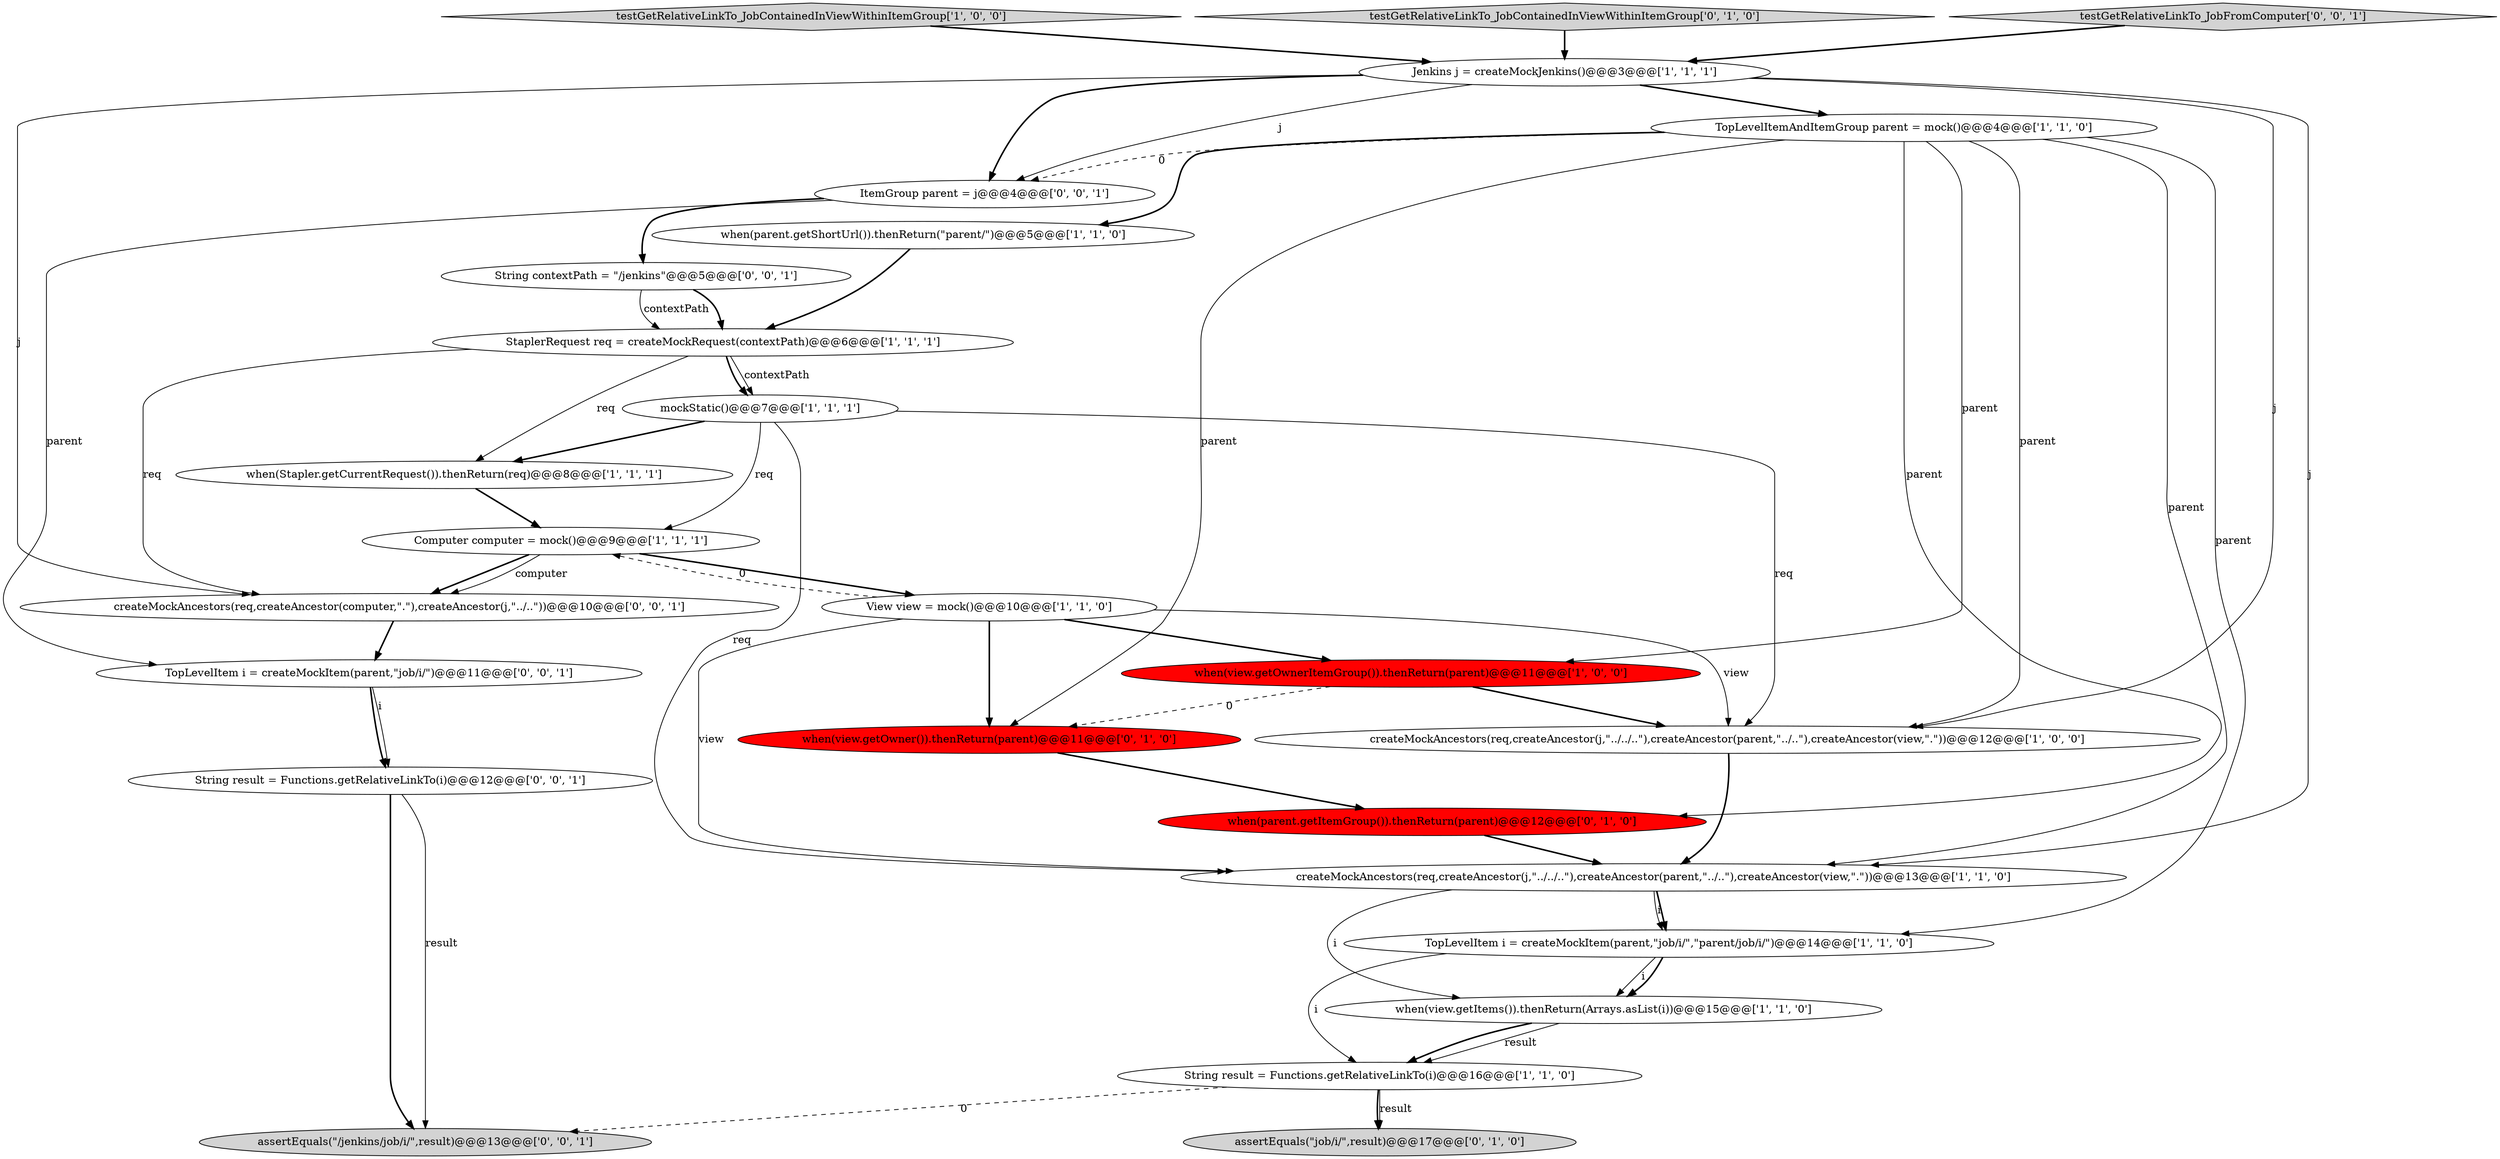 digraph {
4 [style = filled, label = "createMockAncestors(req,createAncestor(j,\"../../..\"),createAncestor(parent,\"../..\"),createAncestor(view,\".\"))@@@12@@@['1', '0', '0']", fillcolor = white, shape = ellipse image = "AAA0AAABBB1BBB"];
12 [style = filled, label = "TopLevelItemAndItemGroup parent = mock()@@@4@@@['1', '1', '0']", fillcolor = white, shape = ellipse image = "AAA0AAABBB1BBB"];
2 [style = filled, label = "Jenkins j = createMockJenkins()@@@3@@@['1', '1', '1']", fillcolor = white, shape = ellipse image = "AAA0AAABBB1BBB"];
3 [style = filled, label = "View view = mock()@@@10@@@['1', '1', '0']", fillcolor = white, shape = ellipse image = "AAA0AAABBB1BBB"];
25 [style = filled, label = "ItemGroup parent = j@@@4@@@['0', '0', '1']", fillcolor = white, shape = ellipse image = "AAA0AAABBB3BBB"];
24 [style = filled, label = "createMockAncestors(req,createAncestor(computer,\".\"),createAncestor(j,\"../..\"))@@@10@@@['0', '0', '1']", fillcolor = white, shape = ellipse image = "AAA0AAABBB3BBB"];
22 [style = filled, label = "TopLevelItem i = createMockItem(parent,\"job/i/\")@@@11@@@['0', '0', '1']", fillcolor = white, shape = ellipse image = "AAA0AAABBB3BBB"];
19 [style = filled, label = "String result = Functions.getRelativeLinkTo(i)@@@12@@@['0', '0', '1']", fillcolor = white, shape = ellipse image = "AAA0AAABBB3BBB"];
11 [style = filled, label = "when(view.getOwnerItemGroup()).thenReturn(parent)@@@11@@@['1', '0', '0']", fillcolor = red, shape = ellipse image = "AAA1AAABBB1BBB"];
1 [style = filled, label = "mockStatic()@@@7@@@['1', '1', '1']", fillcolor = white, shape = ellipse image = "AAA0AAABBB1BBB"];
16 [style = filled, label = "when(view.getOwner()).thenReturn(parent)@@@11@@@['0', '1', '0']", fillcolor = red, shape = ellipse image = "AAA1AAABBB2BBB"];
9 [style = filled, label = "testGetRelativeLinkTo_JobContainedInViewWithinItemGroup['1', '0', '0']", fillcolor = lightgray, shape = diamond image = "AAA0AAABBB1BBB"];
7 [style = filled, label = "when(view.getItems()).thenReturn(Arrays.asList(i))@@@15@@@['1', '1', '0']", fillcolor = white, shape = ellipse image = "AAA0AAABBB1BBB"];
13 [style = filled, label = "StaplerRequest req = createMockRequest(contextPath)@@@6@@@['1', '1', '1']", fillcolor = white, shape = ellipse image = "AAA0AAABBB1BBB"];
15 [style = filled, label = "when(parent.getItemGroup()).thenReturn(parent)@@@12@@@['0', '1', '0']", fillcolor = red, shape = ellipse image = "AAA1AAABBB2BBB"];
10 [style = filled, label = "when(parent.getShortUrl()).thenReturn(\"parent/\")@@@5@@@['1', '1', '0']", fillcolor = white, shape = ellipse image = "AAA0AAABBB1BBB"];
18 [style = filled, label = "testGetRelativeLinkTo_JobContainedInViewWithinItemGroup['0', '1', '0']", fillcolor = lightgray, shape = diamond image = "AAA0AAABBB2BBB"];
21 [style = filled, label = "testGetRelativeLinkTo_JobFromComputer['0', '0', '1']", fillcolor = lightgray, shape = diamond image = "AAA0AAABBB3BBB"];
20 [style = filled, label = "String contextPath = \"/jenkins\"@@@5@@@['0', '0', '1']", fillcolor = white, shape = ellipse image = "AAA0AAABBB3BBB"];
6 [style = filled, label = "createMockAncestors(req,createAncestor(j,\"../../..\"),createAncestor(parent,\"../..\"),createAncestor(view,\".\"))@@@13@@@['1', '1', '0']", fillcolor = white, shape = ellipse image = "AAA0AAABBB1BBB"];
0 [style = filled, label = "when(Stapler.getCurrentRequest()).thenReturn(req)@@@8@@@['1', '1', '1']", fillcolor = white, shape = ellipse image = "AAA0AAABBB1BBB"];
14 [style = filled, label = "Computer computer = mock()@@@9@@@['1', '1', '1']", fillcolor = white, shape = ellipse image = "AAA0AAABBB1BBB"];
17 [style = filled, label = "assertEquals(\"job/i/\",result)@@@17@@@['0', '1', '0']", fillcolor = lightgray, shape = ellipse image = "AAA0AAABBB2BBB"];
23 [style = filled, label = "assertEquals(\"/jenkins/job/i/\",result)@@@13@@@['0', '0', '1']", fillcolor = lightgray, shape = ellipse image = "AAA0AAABBB3BBB"];
5 [style = filled, label = "TopLevelItem i = createMockItem(parent,\"job/i/\",\"parent/job/i/\")@@@14@@@['1', '1', '0']", fillcolor = white, shape = ellipse image = "AAA0AAABBB1BBB"];
8 [style = filled, label = "String result = Functions.getRelativeLinkTo(i)@@@16@@@['1', '1', '0']", fillcolor = white, shape = ellipse image = "AAA0AAABBB1BBB"];
13->1 [style = solid, label="contextPath"];
14->3 [style = bold, label=""];
16->15 [style = bold, label=""];
14->24 [style = bold, label=""];
2->24 [style = solid, label="j"];
20->13 [style = bold, label=""];
12->16 [style = solid, label="parent"];
14->24 [style = solid, label="computer"];
22->19 [style = bold, label=""];
4->6 [style = bold, label=""];
9->2 [style = bold, label=""];
12->4 [style = solid, label="parent"];
12->6 [style = solid, label="parent"];
6->5 [style = solid, label="i"];
12->15 [style = solid, label="parent"];
11->16 [style = dashed, label="0"];
8->17 [style = solid, label="result"];
12->5 [style = solid, label="parent"];
11->4 [style = bold, label=""];
20->13 [style = solid, label="contextPath"];
3->6 [style = solid, label="view"];
13->24 [style = solid, label="req"];
3->11 [style = bold, label=""];
7->8 [style = solid, label="result"];
5->7 [style = solid, label="i"];
15->6 [style = bold, label=""];
1->0 [style = bold, label=""];
3->16 [style = bold, label=""];
18->2 [style = bold, label=""];
1->4 [style = solid, label="req"];
7->8 [style = bold, label=""];
24->22 [style = bold, label=""];
6->7 [style = solid, label="i"];
13->1 [style = bold, label=""];
2->12 [style = bold, label=""];
21->2 [style = bold, label=""];
2->4 [style = solid, label="j"];
8->17 [style = bold, label=""];
6->5 [style = bold, label=""];
25->20 [style = bold, label=""];
0->14 [style = bold, label=""];
12->10 [style = bold, label=""];
12->25 [style = dashed, label="0"];
10->13 [style = bold, label=""];
19->23 [style = solid, label="result"];
19->23 [style = bold, label=""];
12->11 [style = solid, label="parent"];
1->14 [style = solid, label="req"];
22->19 [style = solid, label="i"];
5->7 [style = bold, label=""];
13->0 [style = solid, label="req"];
3->4 [style = solid, label="view"];
3->14 [style = dashed, label="0"];
2->25 [style = bold, label=""];
1->6 [style = solid, label="req"];
25->22 [style = solid, label="parent"];
2->25 [style = solid, label="j"];
2->6 [style = solid, label="j"];
8->23 [style = dashed, label="0"];
5->8 [style = solid, label="i"];
}
